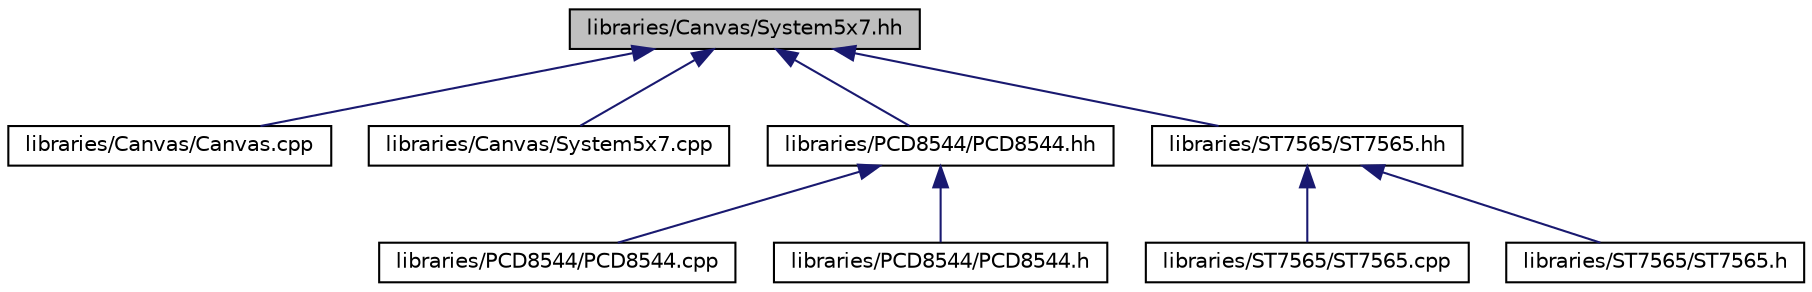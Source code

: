 digraph "libraries/Canvas/System5x7.hh"
{
  edge [fontname="Helvetica",fontsize="10",labelfontname="Helvetica",labelfontsize="10"];
  node [fontname="Helvetica",fontsize="10",shape=record];
  Node1 [label="libraries/Canvas/System5x7.hh",height=0.2,width=0.4,color="black", fillcolor="grey75", style="filled", fontcolor="black"];
  Node1 -> Node2 [dir="back",color="midnightblue",fontsize="10",style="solid",fontname="Helvetica"];
  Node2 [label="libraries/Canvas/Canvas.cpp",height=0.2,width=0.4,color="black", fillcolor="white", style="filled",URL="$dc/d2f/Canvas_8cpp.html"];
  Node1 -> Node3 [dir="back",color="midnightblue",fontsize="10",style="solid",fontname="Helvetica"];
  Node3 [label="libraries/Canvas/System5x7.cpp",height=0.2,width=0.4,color="black", fillcolor="white", style="filled",URL="$d2/d20/System5x7_8cpp.html"];
  Node1 -> Node4 [dir="back",color="midnightblue",fontsize="10",style="solid",fontname="Helvetica"];
  Node4 [label="libraries/PCD8544/PCD8544.hh",height=0.2,width=0.4,color="black", fillcolor="white", style="filled",URL="$de/d84/PCD8544_8hh.html"];
  Node4 -> Node5 [dir="back",color="midnightblue",fontsize="10",style="solid",fontname="Helvetica"];
  Node5 [label="libraries/PCD8544/PCD8544.cpp",height=0.2,width=0.4,color="black", fillcolor="white", style="filled",URL="$d9/d06/PCD8544_8cpp.html"];
  Node4 -> Node6 [dir="back",color="midnightblue",fontsize="10",style="solid",fontname="Helvetica"];
  Node6 [label="libraries/PCD8544/PCD8544.h",height=0.2,width=0.4,color="black", fillcolor="white", style="filled",URL="$d0/ddd/PCD8544_8h.html"];
  Node1 -> Node7 [dir="back",color="midnightblue",fontsize="10",style="solid",fontname="Helvetica"];
  Node7 [label="libraries/ST7565/ST7565.hh",height=0.2,width=0.4,color="black", fillcolor="white", style="filled",URL="$d7/da9/ST7565_8hh.html"];
  Node7 -> Node8 [dir="back",color="midnightblue",fontsize="10",style="solid",fontname="Helvetica"];
  Node8 [label="libraries/ST7565/ST7565.cpp",height=0.2,width=0.4,color="black", fillcolor="white", style="filled",URL="$db/dfe/ST7565_8cpp.html"];
  Node7 -> Node9 [dir="back",color="midnightblue",fontsize="10",style="solid",fontname="Helvetica"];
  Node9 [label="libraries/ST7565/ST7565.h",height=0.2,width=0.4,color="black", fillcolor="white", style="filled",URL="$da/dd1/ST7565_8h.html"];
}
